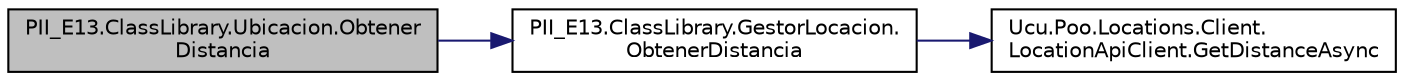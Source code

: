digraph "PII_E13.ClassLibrary.Ubicacion.ObtenerDistancia"
{
 // INTERACTIVE_SVG=YES
 // LATEX_PDF_SIZE
  edge [fontname="Helvetica",fontsize="10",labelfontname="Helvetica",labelfontsize="10"];
  node [fontname="Helvetica",fontsize="10",shape=record];
  rankdir="LR";
  Node1 [label="PII_E13.ClassLibrary.Ubicacion.Obtener\lDistancia",height=0.2,width=0.4,color="black", fillcolor="grey75", style="filled", fontcolor="black",tooltip="Delega la responsabilidad de calcular la distancia al gestor."];
  Node1 -> Node2 [color="midnightblue",fontsize="10",style="solid",fontname="Helvetica"];
  Node2 [label="PII_E13.ClassLibrary.GestorLocacion.\lObtenerDistancia",height=0.2,width=0.4,color="black", fillcolor="white", style="filled",URL="$classPII_E13.ClassLibrary_1_1GestorLocacion.html#a8484ba7269623ba35dd5c9d567b70d4e",tooltip="Sirve para obtener la distancia entre dos ubicaciones."];
  Node2 -> Node3 [color="midnightblue",fontsize="10",style="solid",fontname="Helvetica"];
  Node3 [label="Ucu.Poo.Locations.Client.\lLocationApiClient.GetDistanceAsync",height=0.2,width=0.4,color="black", fillcolor="white", style="filled",URL="$classUcu_1_1Poo_1_1Locations_1_1Client_1_1LocationApiClient.html#a8682c629cc8a4ccf01424a0e07035884",tooltip="Obtiene la distancia entre dos coordenadas."];
}

